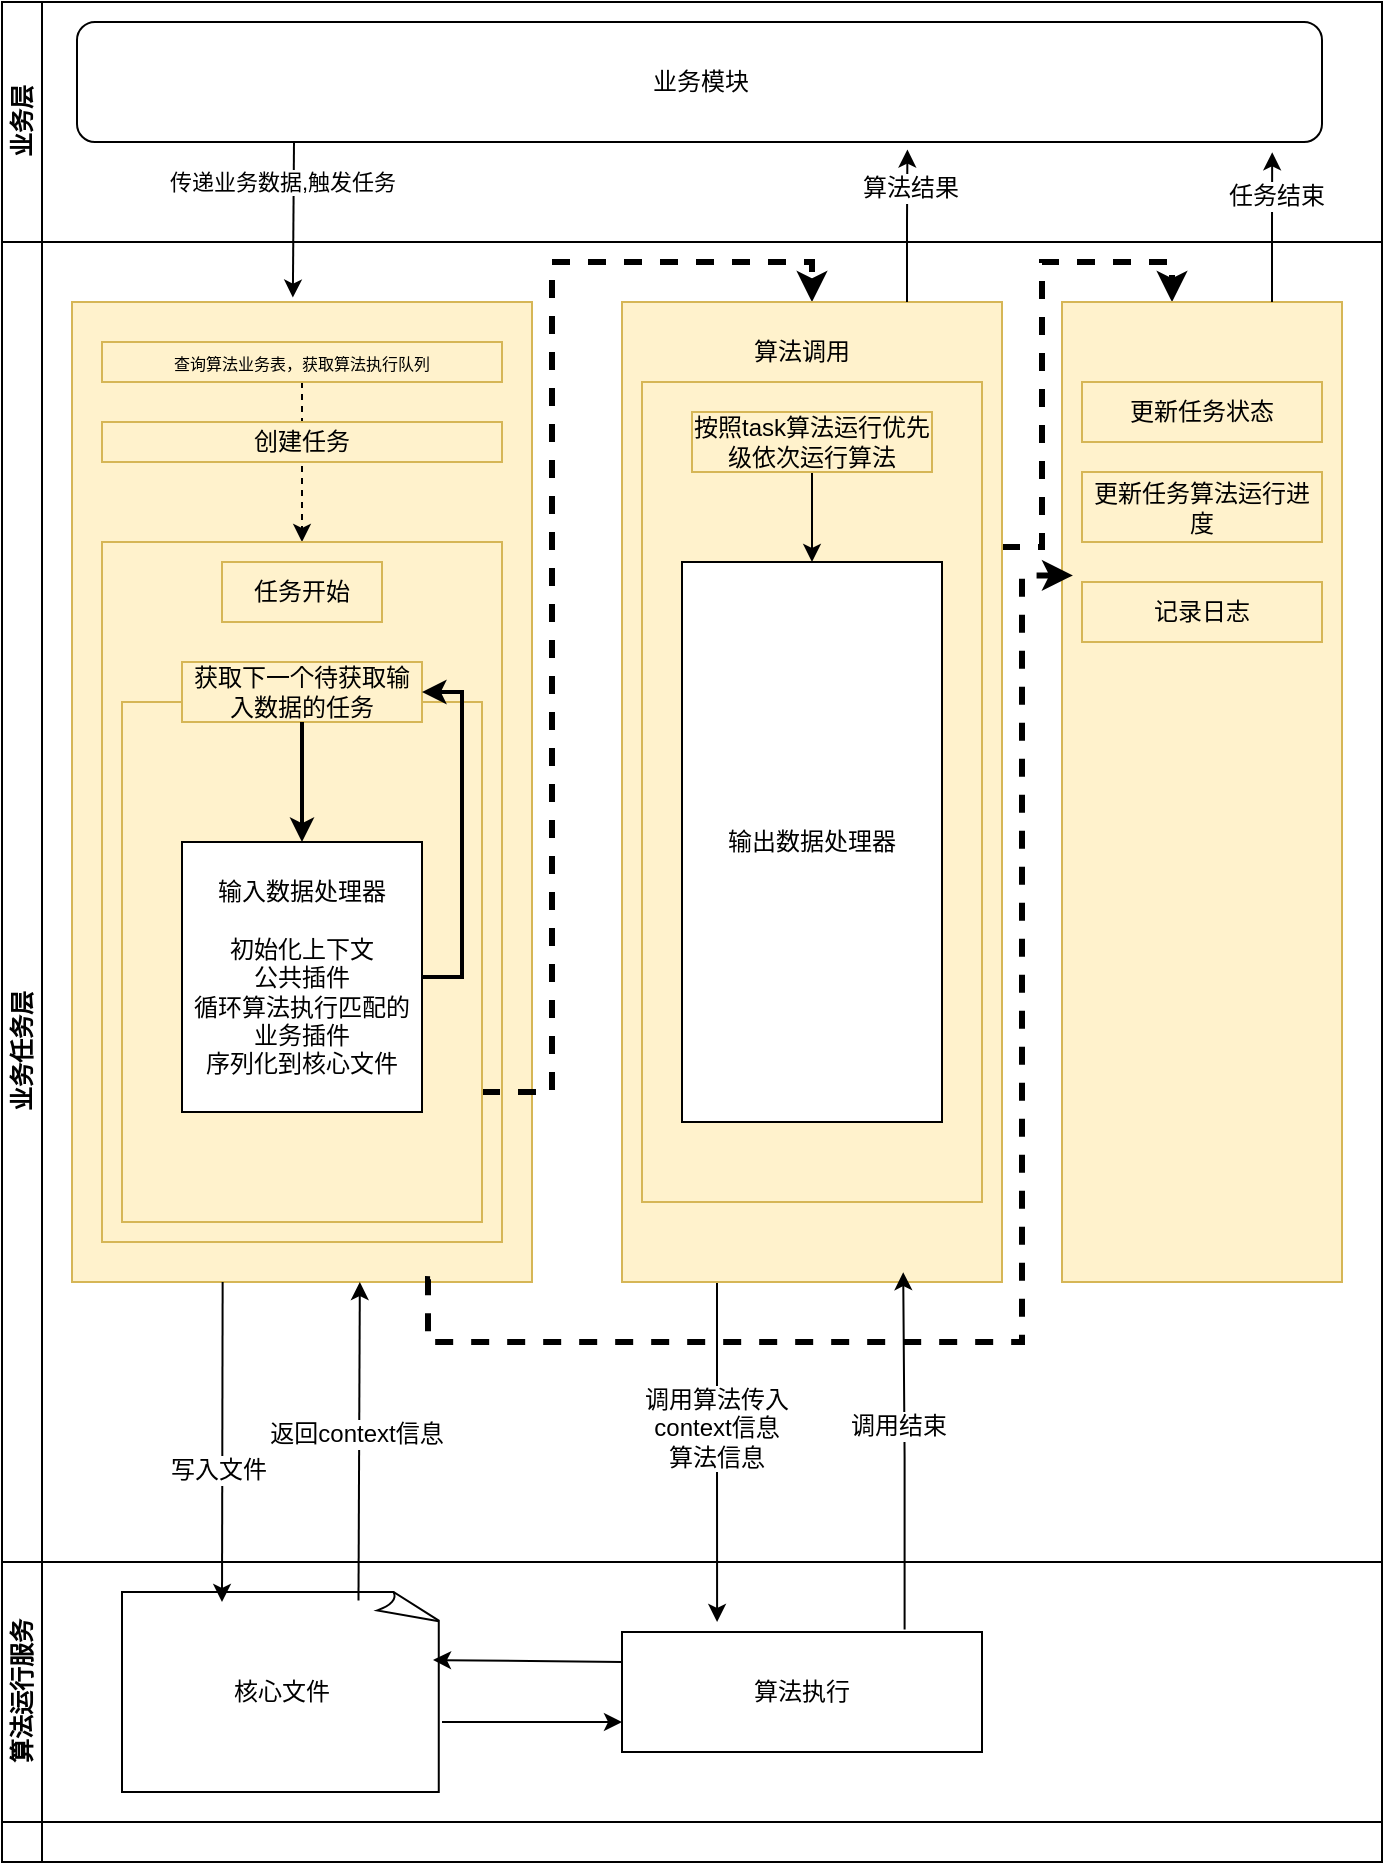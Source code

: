 <mxfile version="22.0.8" type="github">
  <diagram id="prtHgNgQTEPvFCAcTncT" name="Page-1">
    <mxGraphModel dx="1434" dy="841" grid="1" gridSize="10" guides="1" tooltips="1" connect="1" arrows="1" fold="1" page="1" pageScale="1" pageWidth="827" pageHeight="1169" math="0" shadow="0">
      <root>
        <mxCell id="0" />
        <mxCell id="1" parent="0" />
        <mxCell id="dNxyNK7c78bLwvsdeMH5-21" value="业务任务层&lt;br&gt;" style="swimlane;html=1;startSize=20;horizontal=0;" parent="1" vertex="1">
          <mxGeometry x="70" y="240" width="690" height="810" as="geometry" />
        </mxCell>
        <mxCell id="dNxyNK7c78bLwvsdeMH5-22" value="算法运行服务" style="swimlane;html=1;startSize=20;horizontal=0;" parent="dNxyNK7c78bLwvsdeMH5-21" vertex="1">
          <mxGeometry y="660" width="690" height="130" as="geometry" />
        </mxCell>
        <mxCell id="1c011MTDCDttVaNqvY0a-97" value="核心文件" style="whiteSpace=wrap;html=1;shape=mxgraph.basic.document;strokeColor=default;align=center;verticalAlign=middle;fontFamily=Helvetica;fontSize=12;fontColor=default;startSize=20;fillColor=default;" vertex="1" parent="dNxyNK7c78bLwvsdeMH5-22">
          <mxGeometry x="60" y="15" width="160" height="100" as="geometry" />
        </mxCell>
        <mxCell id="1c011MTDCDttVaNqvY0a-100" value="算法执行&lt;br&gt;" style="rounded=0;whiteSpace=wrap;html=1;strokeColor=default;align=center;verticalAlign=middle;fontFamily=Helvetica;fontSize=12;fontColor=default;startSize=20;fillColor=default;" vertex="1" parent="dNxyNK7c78bLwvsdeMH5-22">
          <mxGeometry x="310" y="35" width="180" height="60" as="geometry" />
        </mxCell>
        <mxCell id="1c011MTDCDttVaNqvY0a-127" value="" style="endArrow=classic;html=1;rounded=0;fontFamily=Helvetica;fontSize=12;fontColor=default;startSize=20;exitX=0;exitY=0.25;exitDx=0;exitDy=0;entryX=0.972;entryY=0.34;entryDx=0;entryDy=0;entryPerimeter=0;" edge="1" parent="dNxyNK7c78bLwvsdeMH5-22" source="1c011MTDCDttVaNqvY0a-100" target="1c011MTDCDttVaNqvY0a-97">
          <mxGeometry width="50" height="50" relative="1" as="geometry">
            <mxPoint x="260" y="-20" as="sourcePoint" />
            <mxPoint x="310" y="-70" as="targetPoint" />
          </mxGeometry>
        </mxCell>
        <mxCell id="1c011MTDCDttVaNqvY0a-128" value="" style="endArrow=classic;html=1;rounded=0;fontFamily=Helvetica;fontSize=12;fontColor=default;startSize=20;entryX=0;entryY=0.75;entryDx=0;entryDy=0;" edge="1" parent="dNxyNK7c78bLwvsdeMH5-22" target="1c011MTDCDttVaNqvY0a-100">
          <mxGeometry width="50" height="50" relative="1" as="geometry">
            <mxPoint x="220" y="80" as="sourcePoint" />
            <mxPoint x="270" y="30" as="targetPoint" />
          </mxGeometry>
        </mxCell>
        <mxCell id="dNxyNK7c78bLwvsdeMH5-26" value="" style="rounded=0;whiteSpace=wrap;html=1;fontFamily=Helvetica;fontSize=12;align=center;fillColor=#fff2cc;strokeColor=#d6b656;strokeWidth=1;perimeterSpacing=12;" parent="dNxyNK7c78bLwvsdeMH5-21" vertex="1">
          <mxGeometry x="35" y="30" width="230" height="490" as="geometry" />
        </mxCell>
        <mxCell id="1c011MTDCDttVaNqvY0a-79" style="edgeStyle=elbowEdgeStyle;rounded=0;orthogonalLoop=1;jettySize=auto;html=1;exitX=0.5;exitY=1;exitDx=0;exitDy=0;entryX=0.5;entryY=0;entryDx=0;entryDy=0;fontFamily=Helvetica;fontSize=12;fontColor=default;startSize=20;dashed=1;" edge="1" parent="dNxyNK7c78bLwvsdeMH5-21" source="1c011MTDCDttVaNqvY0a-60" target="1c011MTDCDttVaNqvY0a-73">
          <mxGeometry relative="1" as="geometry" />
        </mxCell>
        <mxCell id="1c011MTDCDttVaNqvY0a-60" value="&lt;font style=&quot;font-size: 8px;&quot;&gt;查询算法业务表，获取算法执行队列&lt;/font&gt;" style="rounded=0;whiteSpace=wrap;html=1;fillColor=#fff2cc;strokeColor=#d6b656;" vertex="1" parent="dNxyNK7c78bLwvsdeMH5-21">
          <mxGeometry x="50" y="50" width="200" height="20" as="geometry" />
        </mxCell>
        <mxCell id="1c011MTDCDttVaNqvY0a-61" value="创建任务" style="rounded=0;whiteSpace=wrap;html=1;fillColor=#fff2cc;strokeColor=#d6b656;" vertex="1" parent="dNxyNK7c78bLwvsdeMH5-21">
          <mxGeometry x="50" y="90" width="200" height="20" as="geometry" />
        </mxCell>
        <mxCell id="1c011MTDCDttVaNqvY0a-73" value="" style="rounded=0;whiteSpace=wrap;html=1;fillColor=#fff2cc;strokeColor=#d6b656;" vertex="1" parent="dNxyNK7c78bLwvsdeMH5-21">
          <mxGeometry x="50" y="150" width="200" height="350" as="geometry" />
        </mxCell>
        <mxCell id="1c011MTDCDttVaNqvY0a-81" value="任务开始" style="text;html=1;strokeColor=#d6b656;fillColor=#fff2cc;align=center;verticalAlign=middle;whiteSpace=wrap;rounded=0;fontSize=12;fontFamily=Helvetica;" vertex="1" parent="dNxyNK7c78bLwvsdeMH5-21">
          <mxGeometry x="110" y="160" width="80" height="30" as="geometry" />
        </mxCell>
        <mxCell id="1c011MTDCDttVaNqvY0a-115" style="edgeStyle=orthogonalEdgeStyle;rounded=0;orthogonalLoop=1;jettySize=auto;html=1;exitX=1;exitY=0.75;exitDx=0;exitDy=0;entryX=0.5;entryY=0;entryDx=0;entryDy=0;fontFamily=Helvetica;fontSize=12;fontColor=default;startSize=20;dashed=1;strokeWidth=3;" edge="1" parent="dNxyNK7c78bLwvsdeMH5-21" source="1c011MTDCDttVaNqvY0a-86" target="1c011MTDCDttVaNqvY0a-107">
          <mxGeometry relative="1" as="geometry" />
        </mxCell>
        <mxCell id="1c011MTDCDttVaNqvY0a-86" value="" style="rounded=0;whiteSpace=wrap;html=1;strokeColor=#d6b656;align=center;verticalAlign=middle;fontFamily=Helvetica;fontSize=12;startSize=20;fillColor=#fff2cc;" vertex="1" parent="dNxyNK7c78bLwvsdeMH5-21">
          <mxGeometry x="60" y="230" width="180" height="260" as="geometry" />
        </mxCell>
        <mxCell id="1c011MTDCDttVaNqvY0a-87" value="获取下一个待获取输入数据的任务" style="rounded=0;whiteSpace=wrap;html=1;strokeColor=#d6b656;align=center;verticalAlign=middle;fontFamily=Helvetica;fontSize=12;startSize=20;fillColor=#fff2cc;" vertex="1" parent="dNxyNK7c78bLwvsdeMH5-21">
          <mxGeometry x="90" y="210" width="120" height="30" as="geometry" />
        </mxCell>
        <mxCell id="1c011MTDCDttVaNqvY0a-95" style="edgeStyle=orthogonalEdgeStyle;rounded=0;orthogonalLoop=1;jettySize=auto;html=1;exitX=1;exitY=0.5;exitDx=0;exitDy=0;entryX=1;entryY=0.5;entryDx=0;entryDy=0;fontFamily=Helvetica;fontSize=12;fontColor=default;startSize=20;strokeWidth=2;" edge="1" parent="dNxyNK7c78bLwvsdeMH5-21" source="1c011MTDCDttVaNqvY0a-91" target="1c011MTDCDttVaNqvY0a-87">
          <mxGeometry relative="1" as="geometry" />
        </mxCell>
        <mxCell id="1c011MTDCDttVaNqvY0a-94" value="" style="endArrow=classic;html=1;rounded=0;fontFamily=Helvetica;fontSize=12;fontColor=default;startSize=20;exitX=0.5;exitY=1;exitDx=0;exitDy=0;entryX=0.5;entryY=0;entryDx=0;entryDy=0;strokeWidth=2;" edge="1" parent="dNxyNK7c78bLwvsdeMH5-21" source="1c011MTDCDttVaNqvY0a-87" target="1c011MTDCDttVaNqvY0a-91">
          <mxGeometry width="50" height="50" relative="1" as="geometry">
            <mxPoint x="260" y="370" as="sourcePoint" />
            <mxPoint x="310" y="320" as="targetPoint" />
          </mxGeometry>
        </mxCell>
        <mxCell id="1c011MTDCDttVaNqvY0a-101" value="" style="endArrow=classic;html=1;rounded=0;fontFamily=Helvetica;fontSize=12;fontColor=default;startSize=20;exitX=0.25;exitY=1;exitDx=0;exitDy=0;" edge="1" parent="dNxyNK7c78bLwvsdeMH5-21">
          <mxGeometry width="50" height="50" relative="1" as="geometry">
            <mxPoint x="110.32" y="520" as="sourcePoint" />
            <mxPoint x="110" y="680" as="targetPoint" />
          </mxGeometry>
        </mxCell>
        <mxCell id="1c011MTDCDttVaNqvY0a-103" value="写入文件" style="edgeLabel;html=1;align=center;verticalAlign=middle;resizable=0;points=[];fontSize=12;fontFamily=Helvetica;fontColor=default;" vertex="1" connectable="0" parent="1c011MTDCDttVaNqvY0a-101">
          <mxGeometry x="0.175" y="-2" relative="1" as="geometry">
            <mxPoint as="offset" />
          </mxGeometry>
        </mxCell>
        <mxCell id="1c011MTDCDttVaNqvY0a-102" value="" style="endArrow=classic;html=1;rounded=0;fontFamily=Helvetica;fontSize=12;fontColor=default;startSize=20;entryX=0.741;entryY=1.027;entryDx=0;entryDy=0;entryPerimeter=0;exitX=0.748;exitY=0.016;exitDx=0;exitDy=0;exitPerimeter=0;" edge="1" parent="dNxyNK7c78bLwvsdeMH5-21" source="1c011MTDCDttVaNqvY0a-91">
          <mxGeometry width="50" height="50" relative="1" as="geometry">
            <mxPoint x="179" y="666.36" as="sourcePoint" />
            <mxPoint x="178.92" y="430.005" as="targetPoint" />
          </mxGeometry>
        </mxCell>
        <mxCell id="1c011MTDCDttVaNqvY0a-126" style="edgeStyle=orthogonalEdgeStyle;rounded=0;orthogonalLoop=1;jettySize=auto;html=1;exitX=0.25;exitY=1;exitDx=0;exitDy=0;fontFamily=Helvetica;fontSize=12;fontColor=default;startSize=20;" edge="1" parent="dNxyNK7c78bLwvsdeMH5-21" source="1c011MTDCDttVaNqvY0a-107">
          <mxGeometry relative="1" as="geometry">
            <mxPoint x="357.552" y="690" as="targetPoint" />
          </mxGeometry>
        </mxCell>
        <mxCell id="1c011MTDCDttVaNqvY0a-131" value="调用算法传入&lt;br&gt;context信息&lt;br&gt;算法信息" style="edgeLabel;html=1;align=center;verticalAlign=middle;resizable=0;points=[];fontSize=12;fontFamily=Helvetica;fontColor=default;" vertex="1" connectable="0" parent="1c011MTDCDttVaNqvY0a-126">
          <mxGeometry x="-0.143" y="-1" relative="1" as="geometry">
            <mxPoint as="offset" />
          </mxGeometry>
        </mxCell>
        <mxCell id="1c011MTDCDttVaNqvY0a-143" style="edgeStyle=orthogonalEdgeStyle;rounded=0;orthogonalLoop=1;jettySize=auto;html=1;exitX=1;exitY=0.25;exitDx=0;exitDy=0;entryX=0.393;entryY=0;entryDx=0;entryDy=0;fontFamily=Helvetica;fontSize=12;fontColor=default;startSize=20;dashed=1;entryPerimeter=0;strokeWidth=3;" edge="1" parent="dNxyNK7c78bLwvsdeMH5-21" source="1c011MTDCDttVaNqvY0a-107" target="1c011MTDCDttVaNqvY0a-133">
          <mxGeometry relative="1" as="geometry" />
        </mxCell>
        <mxCell id="1c011MTDCDttVaNqvY0a-107" value="" style="rounded=0;whiteSpace=wrap;html=1;strokeColor=#d6b656;align=center;verticalAlign=middle;fontFamily=Helvetica;fontSize=12;startSize=20;fillColor=#fff2cc;" vertex="1" parent="dNxyNK7c78bLwvsdeMH5-21">
          <mxGeometry x="310" y="30" width="190" height="490" as="geometry" />
        </mxCell>
        <mxCell id="1c011MTDCDttVaNqvY0a-108" value="算法调用" style="text;html=1;strokeColor=none;fillColor=none;align=center;verticalAlign=middle;whiteSpace=wrap;rounded=0;fontSize=12;fontFamily=Helvetica;fontColor=default;" vertex="1" parent="dNxyNK7c78bLwvsdeMH5-21">
          <mxGeometry x="370" y="40" width="60" height="30" as="geometry" />
        </mxCell>
        <mxCell id="1c011MTDCDttVaNqvY0a-109" value="" style="rounded=0;whiteSpace=wrap;html=1;strokeColor=#d6b656;align=center;verticalAlign=middle;fontFamily=Helvetica;fontSize=12;startSize=20;fillColor=#fff2cc;" vertex="1" parent="dNxyNK7c78bLwvsdeMH5-21">
          <mxGeometry x="320" y="70" width="170" height="410" as="geometry" />
        </mxCell>
        <mxCell id="1c011MTDCDttVaNqvY0a-121" style="edgeStyle=orthogonalEdgeStyle;rounded=0;orthogonalLoop=1;jettySize=auto;html=1;exitX=0.5;exitY=1;exitDx=0;exitDy=0;entryX=0.5;entryY=0;entryDx=0;entryDy=0;fontFamily=Helvetica;fontSize=12;fontColor=default;startSize=20;" edge="1" parent="dNxyNK7c78bLwvsdeMH5-21" source="1c011MTDCDttVaNqvY0a-113" target="1c011MTDCDttVaNqvY0a-116">
          <mxGeometry relative="1" as="geometry" />
        </mxCell>
        <mxCell id="1c011MTDCDttVaNqvY0a-113" value="按照task算法运行优先级依次运行算法" style="rounded=0;whiteSpace=wrap;html=1;strokeColor=#d6b656;align=center;verticalAlign=middle;fontFamily=Helvetica;fontSize=12;startSize=20;fillColor=#fff2cc;" vertex="1" parent="dNxyNK7c78bLwvsdeMH5-21">
          <mxGeometry x="345" y="85" width="120" height="30" as="geometry" />
        </mxCell>
        <mxCell id="1c011MTDCDttVaNqvY0a-116" value="输出数据处理器" style="rounded=0;whiteSpace=wrap;html=1;strokeColor=default;align=center;verticalAlign=middle;fontFamily=Helvetica;fontSize=12;fontColor=default;startSize=20;fillColor=default;" vertex="1" parent="dNxyNK7c78bLwvsdeMH5-21">
          <mxGeometry x="340" y="160" width="130" height="280" as="geometry" />
        </mxCell>
        <mxCell id="1c011MTDCDttVaNqvY0a-123" value="" style="endArrow=classic;html=1;rounded=0;fontFamily=Helvetica;fontSize=12;fontColor=default;startSize=20;entryX=0.741;entryY=1.027;entryDx=0;entryDy=0;entryPerimeter=0;exitX=0.739;exitY=0.043;exitDx=0;exitDy=0;exitPerimeter=0;" edge="1" parent="dNxyNK7c78bLwvsdeMH5-21" source="1c011MTDCDttVaNqvY0a-97">
          <mxGeometry width="50" height="50" relative="1" as="geometry">
            <mxPoint x="180" y="670" as="sourcePoint" />
            <mxPoint x="178.92" y="520.005" as="targetPoint" />
          </mxGeometry>
        </mxCell>
        <mxCell id="1c011MTDCDttVaNqvY0a-125" value="返回context信息" style="edgeLabel;html=1;align=center;verticalAlign=middle;resizable=0;points=[];fontSize=12;fontFamily=Helvetica;fontColor=default;" vertex="1" connectable="0" parent="1c011MTDCDttVaNqvY0a-123">
          <mxGeometry x="0.048" y="2" relative="1" as="geometry">
            <mxPoint as="offset" />
          </mxGeometry>
        </mxCell>
        <mxCell id="1c011MTDCDttVaNqvY0a-91" value="输入数据处理器&lt;br&gt;&lt;br&gt;初始化上下文&lt;br&gt;公共插件&lt;br&gt;循环算法执行匹配的业务插件&lt;br&gt;序列化到核心文件" style="rounded=0;whiteSpace=wrap;html=1;strokeColor=default;align=center;verticalAlign=middle;fontFamily=Helvetica;fontSize=12;fontColor=default;startSize=20;fillColor=default;" vertex="1" parent="dNxyNK7c78bLwvsdeMH5-21">
          <mxGeometry x="90" y="300" width="120" height="135" as="geometry" />
        </mxCell>
        <mxCell id="1c011MTDCDttVaNqvY0a-130" style="edgeStyle=orthogonalEdgeStyle;rounded=0;orthogonalLoop=1;jettySize=auto;html=1;entryX=0.74;entryY=0.99;entryDx=0;entryDy=0;entryPerimeter=0;fontFamily=Helvetica;fontSize=12;fontColor=default;startSize=20;exitX=0.785;exitY=-0.02;exitDx=0;exitDy=0;exitPerimeter=0;" edge="1" parent="dNxyNK7c78bLwvsdeMH5-21" source="1c011MTDCDttVaNqvY0a-100" target="1c011MTDCDttVaNqvY0a-107">
          <mxGeometry relative="1" as="geometry">
            <mxPoint x="450" y="730" as="sourcePoint" />
            <mxPoint x="450.09" y="480.0" as="targetPoint" />
          </mxGeometry>
        </mxCell>
        <mxCell id="1c011MTDCDttVaNqvY0a-132" value="调用结束" style="edgeLabel;html=1;align=center;verticalAlign=middle;resizable=0;points=[];fontSize=12;fontFamily=Helvetica;fontColor=default;" vertex="1" connectable="0" parent="1c011MTDCDttVaNqvY0a-130">
          <mxGeometry x="0.149" y="3" relative="1" as="geometry">
            <mxPoint as="offset" />
          </mxGeometry>
        </mxCell>
        <mxCell id="1c011MTDCDttVaNqvY0a-133" value="" style="rounded=0;whiteSpace=wrap;html=1;strokeColor=#d6b656;align=center;verticalAlign=middle;fontFamily=Helvetica;fontSize=12;startSize=20;fillColor=#fff2cc;" vertex="1" parent="dNxyNK7c78bLwvsdeMH5-21">
          <mxGeometry x="530" y="30" width="140" height="490" as="geometry" />
        </mxCell>
        <mxCell id="1c011MTDCDttVaNqvY0a-136" value="更新任务状态" style="rounded=0;whiteSpace=wrap;html=1;strokeColor=#d6b656;align=center;verticalAlign=middle;fontFamily=Helvetica;fontSize=12;startSize=20;fillColor=#fff2cc;" vertex="1" parent="dNxyNK7c78bLwvsdeMH5-21">
          <mxGeometry x="540" y="70" width="120" height="30" as="geometry" />
        </mxCell>
        <mxCell id="1c011MTDCDttVaNqvY0a-138" value="记录日志" style="rounded=0;whiteSpace=wrap;html=1;strokeColor=#d6b656;align=center;verticalAlign=middle;fontFamily=Helvetica;fontSize=12;startSize=20;fillColor=#fff2cc;" vertex="1" parent="dNxyNK7c78bLwvsdeMH5-21">
          <mxGeometry x="540" y="170" width="120" height="30" as="geometry" />
        </mxCell>
        <mxCell id="1c011MTDCDttVaNqvY0a-139" value="更新任务算法运行进度" style="rounded=0;whiteSpace=wrap;html=1;strokeColor=#d6b656;align=center;verticalAlign=middle;fontFamily=Helvetica;fontSize=12;startSize=20;fillColor=#fff2cc;" vertex="1" parent="dNxyNK7c78bLwvsdeMH5-21">
          <mxGeometry x="540" y="115" width="120" height="35" as="geometry" />
        </mxCell>
        <mxCell id="1c011MTDCDttVaNqvY0a-142" style="edgeStyle=orthogonalEdgeStyle;rounded=0;orthogonalLoop=1;jettySize=auto;html=1;exitX=0.752;exitY=0.974;exitDx=0;exitDy=0;entryX=0.039;entryY=0.279;entryDx=0;entryDy=0;entryPerimeter=0;fontFamily=Helvetica;fontSize=12;fontColor=default;startSize=20;exitPerimeter=0;dashed=1;strokeWidth=3;" edge="1" parent="dNxyNK7c78bLwvsdeMH5-21" source="dNxyNK7c78bLwvsdeMH5-26" target="1c011MTDCDttVaNqvY0a-133">
          <mxGeometry relative="1" as="geometry">
            <Array as="points">
              <mxPoint x="213" y="519" />
              <mxPoint x="213" y="550" />
              <mxPoint x="510" y="550" />
              <mxPoint x="510" y="167" />
            </Array>
          </mxGeometry>
        </mxCell>
        <mxCell id="dNxyNK7c78bLwvsdeMH5-20" value="业务层" style="swimlane;html=1;startSize=20;horizontal=0;" parent="1" vertex="1">
          <mxGeometry x="70" y="120" width="690" height="120" as="geometry" />
        </mxCell>
        <mxCell id="1c011MTDCDttVaNqvY0a-15" value="业务模块" style="rounded=1;whiteSpace=wrap;html=1;" vertex="1" parent="dNxyNK7c78bLwvsdeMH5-20">
          <mxGeometry x="37.5" y="10" width="622.5" height="60" as="geometry" />
        </mxCell>
        <mxCell id="1c011MTDCDttVaNqvY0a-58" value="" style="endArrow=classic;html=1;rounded=0;entryX=0.482;entryY=0.019;entryDx=0;entryDy=0;entryPerimeter=0;" edge="1" parent="dNxyNK7c78bLwvsdeMH5-20" target="dNxyNK7c78bLwvsdeMH5-26">
          <mxGeometry relative="1" as="geometry">
            <mxPoint x="146" y="70" as="sourcePoint" />
            <mxPoint x="143.87" y="170.0" as="targetPoint" />
          </mxGeometry>
        </mxCell>
        <mxCell id="1c011MTDCDttVaNqvY0a-59" value="传递业务数据,触发任务" style="edgeLabel;html=1;align=center;verticalAlign=middle;resizable=0;points=[];" vertex="1" connectable="0" parent="1c011MTDCDttVaNqvY0a-58">
          <mxGeometry x="-0.057" y="-6" relative="1" as="geometry">
            <mxPoint y="-17" as="offset" />
          </mxGeometry>
        </mxCell>
        <mxCell id="1c011MTDCDttVaNqvY0a-148" style="edgeStyle=orthogonalEdgeStyle;rounded=0;orthogonalLoop=1;jettySize=auto;html=1;exitX=0.75;exitY=0;exitDx=0;exitDy=0;entryX=0.667;entryY=1.063;entryDx=0;entryDy=0;entryPerimeter=0;fontFamily=Helvetica;fontSize=12;fontColor=default;startSize=20;" edge="1" parent="1" source="1c011MTDCDttVaNqvY0a-107" target="1c011MTDCDttVaNqvY0a-15">
          <mxGeometry relative="1" as="geometry" />
        </mxCell>
        <mxCell id="1c011MTDCDttVaNqvY0a-149" value="算法结果" style="edgeLabel;html=1;align=center;verticalAlign=middle;resizable=0;points=[];fontSize=12;fontFamily=Helvetica;fontColor=default;" vertex="1" connectable="0" parent="1c011MTDCDttVaNqvY0a-148">
          <mxGeometry x="0.526" y="-1" relative="1" as="geometry">
            <mxPoint y="1" as="offset" />
          </mxGeometry>
        </mxCell>
        <mxCell id="1c011MTDCDttVaNqvY0a-151" style="edgeStyle=orthogonalEdgeStyle;rounded=0;orthogonalLoop=1;jettySize=auto;html=1;exitX=0.75;exitY=0;exitDx=0;exitDy=0;entryX=0.96;entryY=1.086;entryDx=0;entryDy=0;entryPerimeter=0;fontFamily=Helvetica;fontSize=12;fontColor=default;startSize=20;" edge="1" parent="1" source="1c011MTDCDttVaNqvY0a-133" target="1c011MTDCDttVaNqvY0a-15">
          <mxGeometry relative="1" as="geometry" />
        </mxCell>
        <mxCell id="1c011MTDCDttVaNqvY0a-152" value="任务结束" style="edgeLabel;html=1;align=center;verticalAlign=middle;resizable=0;points=[];fontSize=12;fontFamily=Helvetica;fontColor=default;" vertex="1" connectable="0" parent="1c011MTDCDttVaNqvY0a-151">
          <mxGeometry x="0.443" y="-2" relative="1" as="geometry">
            <mxPoint y="1" as="offset" />
          </mxGeometry>
        </mxCell>
      </root>
    </mxGraphModel>
  </diagram>
</mxfile>
